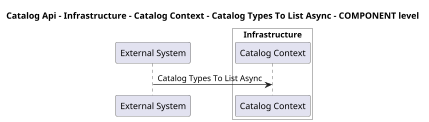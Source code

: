 @startuml
skinparam dpi 60

title Catalog Api - Infrastructure - Catalog Context - Catalog Types To List Async - COMPONENT level

participant "External System" as C4InterFlow.SoftwareSystems.ExternalSystem

box "Catalog Api" #White

    
box "Infrastructure" #White

    participant "Catalog Context" as dotnet.eShop.Architecture.SoftwareSystems.CatalogApi.Containers.Infrastructure.Components.CatalogContext
end box

end box


C4InterFlow.SoftwareSystems.ExternalSystem -> dotnet.eShop.Architecture.SoftwareSystems.CatalogApi.Containers.Infrastructure.Components.CatalogContext : Catalog Types To List Async


@enduml
